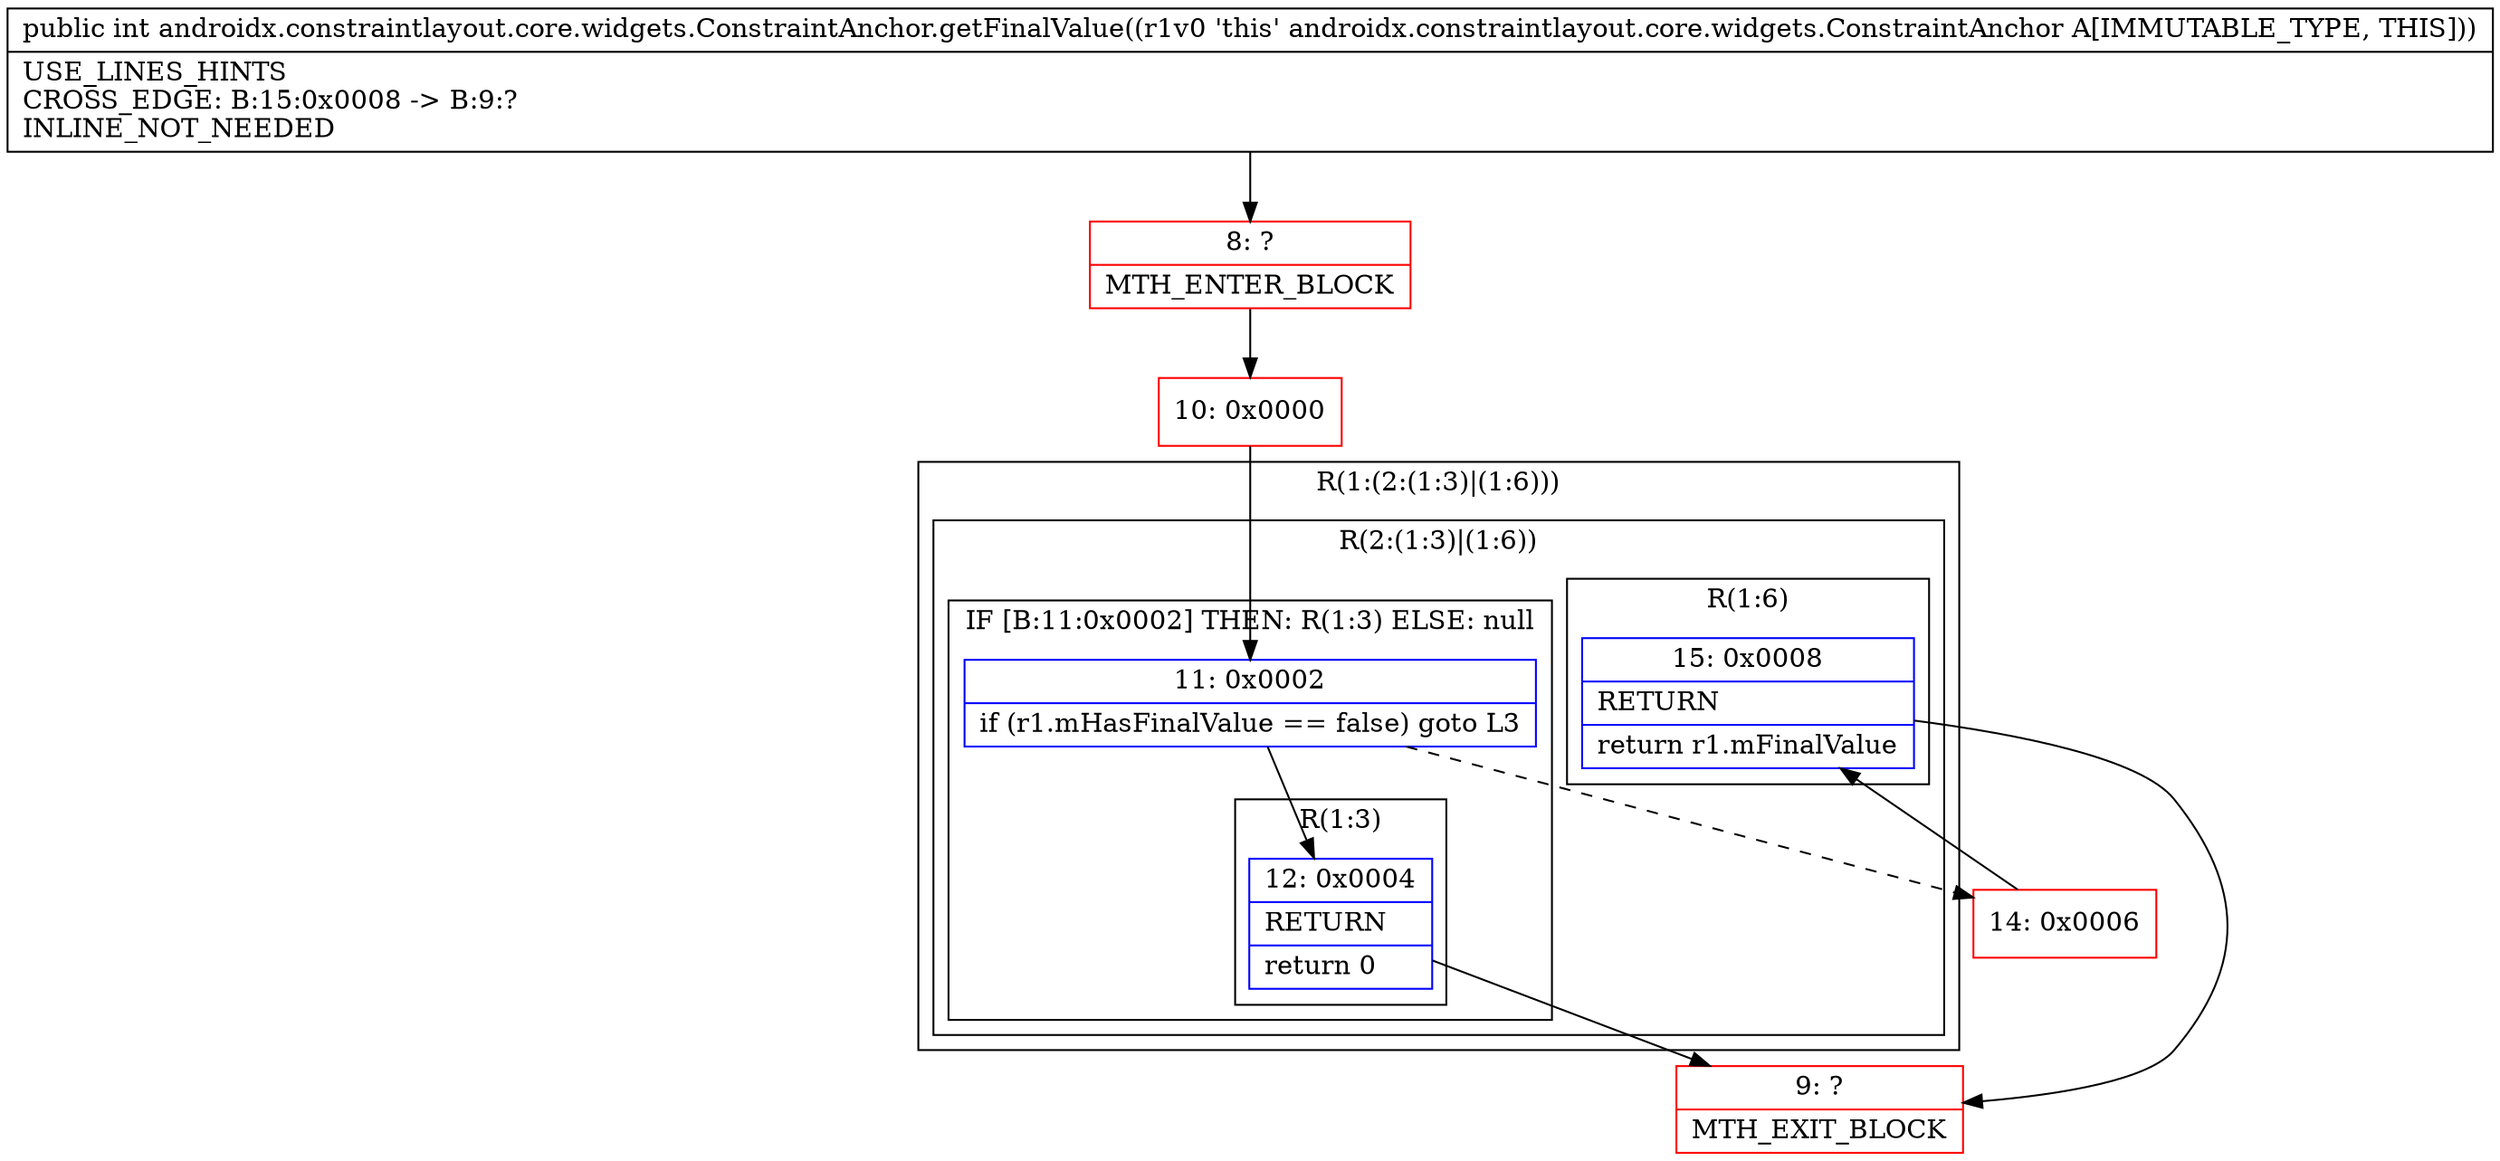 digraph "CFG forandroidx.constraintlayout.core.widgets.ConstraintAnchor.getFinalValue()I" {
subgraph cluster_Region_1353047835 {
label = "R(1:(2:(1:3)|(1:6)))";
node [shape=record,color=blue];
subgraph cluster_Region_566781765 {
label = "R(2:(1:3)|(1:6))";
node [shape=record,color=blue];
subgraph cluster_IfRegion_582416168 {
label = "IF [B:11:0x0002] THEN: R(1:3) ELSE: null";
node [shape=record,color=blue];
Node_11 [shape=record,label="{11\:\ 0x0002|if (r1.mHasFinalValue == false) goto L3\l}"];
subgraph cluster_Region_1573775411 {
label = "R(1:3)";
node [shape=record,color=blue];
Node_12 [shape=record,label="{12\:\ 0x0004|RETURN\l|return 0\l}"];
}
}
subgraph cluster_Region_602847638 {
label = "R(1:6)";
node [shape=record,color=blue];
Node_15 [shape=record,label="{15\:\ 0x0008|RETURN\l|return r1.mFinalValue\l}"];
}
}
}
Node_8 [shape=record,color=red,label="{8\:\ ?|MTH_ENTER_BLOCK\l}"];
Node_10 [shape=record,color=red,label="{10\:\ 0x0000}"];
Node_9 [shape=record,color=red,label="{9\:\ ?|MTH_EXIT_BLOCK\l}"];
Node_14 [shape=record,color=red,label="{14\:\ 0x0006}"];
MethodNode[shape=record,label="{public int androidx.constraintlayout.core.widgets.ConstraintAnchor.getFinalValue((r1v0 'this' androidx.constraintlayout.core.widgets.ConstraintAnchor A[IMMUTABLE_TYPE, THIS]))  | USE_LINES_HINTS\lCROSS_EDGE: B:15:0x0008 \-\> B:9:?\lINLINE_NOT_NEEDED\l}"];
MethodNode -> Node_8;Node_11 -> Node_12;
Node_11 -> Node_14[style=dashed];
Node_12 -> Node_9;
Node_15 -> Node_9;
Node_8 -> Node_10;
Node_10 -> Node_11;
Node_14 -> Node_15;
}


